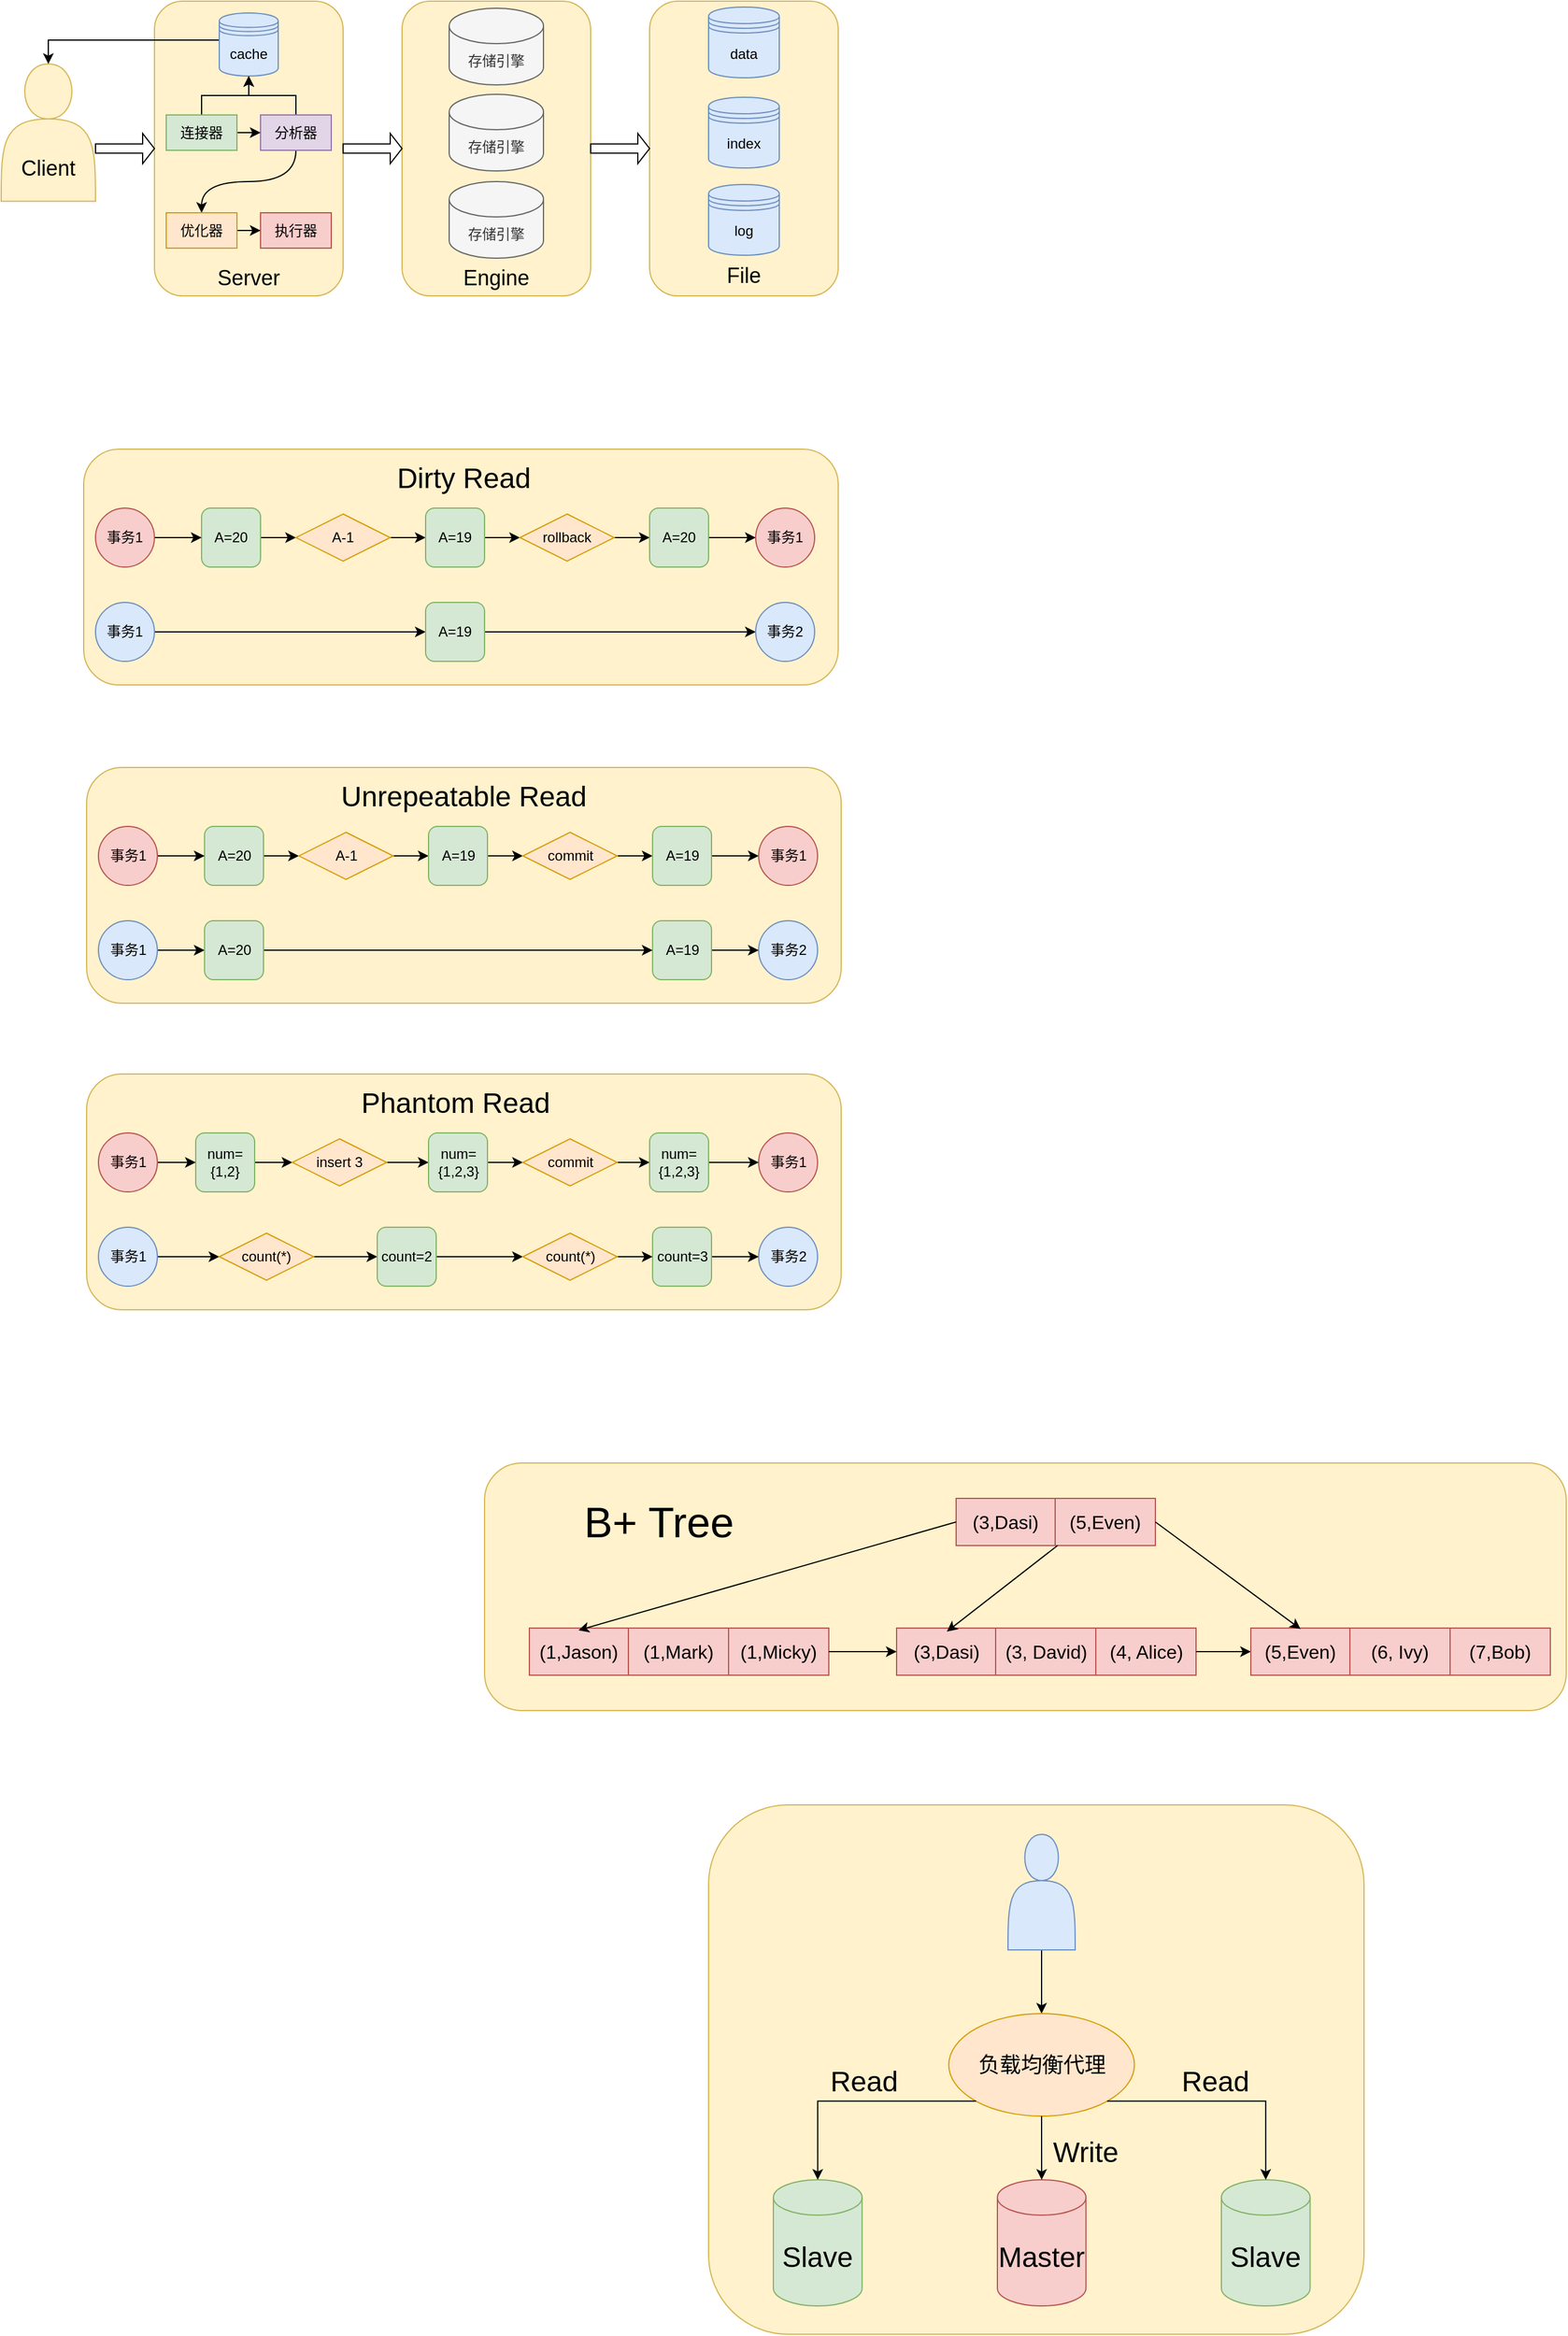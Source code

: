 <mxfile version="28.1.2">
  <diagram name="第 1 页" id="CLoskNNBtoroNcG-yTlC">
    <mxGraphModel dx="1284" dy="1098" grid="0" gridSize="10" guides="1" tooltips="1" connect="1" arrows="1" fold="1" page="1" pageScale="1" pageWidth="4000" pageHeight="5000" background="none" math="0" shadow="0">
      <root>
        <mxCell id="0" />
        <mxCell id="1" parent="0" />
        <mxCell id="Iygiho4SqeM-Lswng-sU-260" value="" style="rounded=1;whiteSpace=wrap;html=1;fillColor=#fff2cc;strokeColor=#d6b656;" vertex="1" parent="1">
          <mxGeometry x="630" y="1650" width="556" height="449" as="geometry" />
        </mxCell>
        <mxCell id="Iygiho4SqeM-Lswng-sU-248" value="" style="rounded=1;whiteSpace=wrap;html=1;fillColor=#fff2cc;strokeColor=#d6b656;" vertex="1" parent="1">
          <mxGeometry x="440" y="1360" width="917.5" height="210" as="geometry" />
        </mxCell>
        <mxCell id="Iygiho4SqeM-Lswng-sU-105" value="" style="rounded=1;whiteSpace=wrap;html=1;fillColor=#fff2cc;strokeColor=#d6b656;" vertex="1" parent="1">
          <mxGeometry x="100" y="500" width="640" height="200" as="geometry" />
        </mxCell>
        <mxCell id="Iygiho4SqeM-Lswng-sU-34" value="" style="rounded=1;whiteSpace=wrap;html=1;fillColor=#fff2cc;strokeColor=#d6b656;" vertex="1" parent="1">
          <mxGeometry x="370" y="120" width="160" height="250" as="geometry" />
        </mxCell>
        <mxCell id="Iygiho4SqeM-Lswng-sU-1" value="" style="rounded=1;whiteSpace=wrap;html=1;fillColor=#fff2cc;strokeColor=#d6b656;" vertex="1" parent="1">
          <mxGeometry x="160" y="120" width="160" height="250" as="geometry" />
        </mxCell>
        <mxCell id="Iygiho4SqeM-Lswng-sU-3" value="" style="shape=actor;whiteSpace=wrap;html=1;fillColor=#fff2cc;strokeColor=#d6b656;" vertex="1" parent="1">
          <mxGeometry x="30" y="173.25" width="80" height="116.5" as="geometry" />
        </mxCell>
        <mxCell id="Iygiho4SqeM-Lswng-sU-68" style="edgeStyle=orthogonalEdgeStyle;rounded=0;orthogonalLoop=1;jettySize=auto;html=1;exitX=0;exitY=0.5;exitDx=0;exitDy=0;entryX=0.5;entryY=0;entryDx=0;entryDy=0;" edge="1" parent="1" source="Iygiho4SqeM-Lswng-sU-6" target="Iygiho4SqeM-Lswng-sU-3">
          <mxGeometry relative="1" as="geometry">
            <Array as="points">
              <mxPoint x="215" y="153" />
              <mxPoint x="70" y="153" />
            </Array>
          </mxGeometry>
        </mxCell>
        <mxCell id="Iygiho4SqeM-Lswng-sU-6" value="cache" style="shape=datastore;whiteSpace=wrap;html=1;fillColor=#dae8fc;strokeColor=#6c8ebf;" vertex="1" parent="1">
          <mxGeometry x="215" y="130" width="50" height="53.5" as="geometry" />
        </mxCell>
        <mxCell id="Iygiho4SqeM-Lswng-sU-62" style="edgeStyle=orthogonalEdgeStyle;rounded=0;orthogonalLoop=1;jettySize=auto;html=1;exitX=0.5;exitY=1;exitDx=0;exitDy=0;entryX=0.5;entryY=0;entryDx=0;entryDy=0;curved=1;" edge="1" parent="1" source="Iygiho4SqeM-Lswng-sU-8" target="Iygiho4SqeM-Lswng-sU-11">
          <mxGeometry relative="1" as="geometry" />
        </mxCell>
        <mxCell id="Iygiho4SqeM-Lswng-sU-65" style="edgeStyle=orthogonalEdgeStyle;rounded=0;orthogonalLoop=1;jettySize=auto;html=1;exitX=0.5;exitY=0;exitDx=0;exitDy=0;entryX=0.5;entryY=1;entryDx=0;entryDy=0;" edge="1" parent="1" source="Iygiho4SqeM-Lswng-sU-8" target="Iygiho4SqeM-Lswng-sU-6">
          <mxGeometry relative="1" as="geometry">
            <Array as="points">
              <mxPoint x="280" y="200" />
              <mxPoint x="240" y="200" />
            </Array>
          </mxGeometry>
        </mxCell>
        <mxCell id="Iygiho4SqeM-Lswng-sU-8" value="分析器" style="rounded=0;whiteSpace=wrap;html=1;fillColor=#e1d5e7;strokeColor=#9673a6;" vertex="1" parent="1">
          <mxGeometry x="250" y="216.5" width="60" height="30" as="geometry" />
        </mxCell>
        <mxCell id="Iygiho4SqeM-Lswng-sU-63" style="edgeStyle=orthogonalEdgeStyle;rounded=0;orthogonalLoop=1;jettySize=auto;html=1;exitX=1;exitY=0.5;exitDx=0;exitDy=0;entryX=0;entryY=0.5;entryDx=0;entryDy=0;" edge="1" parent="1" source="Iygiho4SqeM-Lswng-sU-9" target="Iygiho4SqeM-Lswng-sU-8">
          <mxGeometry relative="1" as="geometry" />
        </mxCell>
        <mxCell id="Iygiho4SqeM-Lswng-sU-64" style="edgeStyle=orthogonalEdgeStyle;rounded=0;orthogonalLoop=1;jettySize=auto;html=1;exitX=0.5;exitY=0;exitDx=0;exitDy=0;entryX=0.5;entryY=1;entryDx=0;entryDy=0;" edge="1" parent="1" source="Iygiho4SqeM-Lswng-sU-9" target="Iygiho4SqeM-Lswng-sU-6">
          <mxGeometry relative="1" as="geometry">
            <Array as="points">
              <mxPoint x="200" y="200" />
              <mxPoint x="240" y="200" />
            </Array>
          </mxGeometry>
        </mxCell>
        <mxCell id="Iygiho4SqeM-Lswng-sU-9" value="连接器" style="rounded=0;whiteSpace=wrap;html=1;fillColor=#d5e8d4;strokeColor=#82b366;" vertex="1" parent="1">
          <mxGeometry x="170" y="216.5" width="60" height="30" as="geometry" />
        </mxCell>
        <mxCell id="Iygiho4SqeM-Lswng-sU-14" value="" style="edgeStyle=orthogonalEdgeStyle;rounded=0;orthogonalLoop=1;jettySize=auto;html=1;" edge="1" parent="1" source="Iygiho4SqeM-Lswng-sU-11" target="Iygiho4SqeM-Lswng-sU-12">
          <mxGeometry relative="1" as="geometry" />
        </mxCell>
        <mxCell id="Iygiho4SqeM-Lswng-sU-11" value="优化器" style="rounded=0;whiteSpace=wrap;html=1;fillColor=#ffe6cc;strokeColor=#d79b00;" vertex="1" parent="1">
          <mxGeometry x="170" y="299.5" width="60" height="30" as="geometry" />
        </mxCell>
        <mxCell id="Iygiho4SqeM-Lswng-sU-12" value="执行器" style="rounded=0;whiteSpace=wrap;html=1;fillColor=#f8cecc;strokeColor=#b85450;" vertex="1" parent="1">
          <mxGeometry x="250" y="299.5" width="60" height="30" as="geometry" />
        </mxCell>
        <mxCell id="Iygiho4SqeM-Lswng-sU-26" value="存储引擎" style="shape=cylinder3;whiteSpace=wrap;html=1;boundedLbl=1;backgroundOutline=1;size=15;fillColor=#f5f5f5;strokeColor=#666666;fontColor=#333333;" vertex="1" parent="1">
          <mxGeometry x="410" y="126" width="80" height="65" as="geometry" />
        </mxCell>
        <mxCell id="Iygiho4SqeM-Lswng-sU-32" value="存储引擎" style="shape=cylinder3;whiteSpace=wrap;html=1;boundedLbl=1;backgroundOutline=1;size=15;fillColor=#f5f5f5;strokeColor=#666666;fontColor=#333333;" vertex="1" parent="1">
          <mxGeometry x="410" y="199" width="80" height="65" as="geometry" />
        </mxCell>
        <mxCell id="Iygiho4SqeM-Lswng-sU-33" value="存储引擎" style="shape=cylinder3;whiteSpace=wrap;html=1;boundedLbl=1;backgroundOutline=1;size=15;fillColor=#f5f5f5;strokeColor=#666666;fontColor=#333333;" vertex="1" parent="1">
          <mxGeometry x="410" y="273" width="80" height="65" as="geometry" />
        </mxCell>
        <mxCell id="Iygiho4SqeM-Lswng-sU-38" value="&lt;span style=&quot;font-size: 18px;&quot;&gt;Engine&lt;/span&gt;" style="text;html=1;align=center;verticalAlign=middle;whiteSpace=wrap;rounded=0;" vertex="1" parent="1">
          <mxGeometry x="420" y="340" width="60" height="30" as="geometry" />
        </mxCell>
        <mxCell id="Iygiho4SqeM-Lswng-sU-42" value="&lt;span style=&quot;font-size: 18px;&quot;&gt;Server&lt;/span&gt;" style="text;html=1;align=center;verticalAlign=middle;whiteSpace=wrap;rounded=0;" vertex="1" parent="1">
          <mxGeometry x="210" y="340" width="60" height="30" as="geometry" />
        </mxCell>
        <mxCell id="Iygiho4SqeM-Lswng-sU-48" value="" style="rounded=1;whiteSpace=wrap;html=1;fillColor=#fff2cc;strokeColor=#d6b656;" vertex="1" parent="1">
          <mxGeometry x="580" y="120" width="160" height="250" as="geometry" />
        </mxCell>
        <mxCell id="Iygiho4SqeM-Lswng-sU-50" value="&lt;span style=&quot;font-size: 18px;&quot;&gt;File&lt;/span&gt;" style="text;html=1;align=center;verticalAlign=middle;whiteSpace=wrap;rounded=0;" vertex="1" parent="1">
          <mxGeometry x="630" y="338" width="60" height="30" as="geometry" />
        </mxCell>
        <mxCell id="Iygiho4SqeM-Lswng-sU-51" value="data" style="shape=datastore;whiteSpace=wrap;html=1;fillColor=#dae8fc;strokeColor=#6c8ebf;" vertex="1" parent="1">
          <mxGeometry x="630" y="125" width="60" height="60" as="geometry" />
        </mxCell>
        <mxCell id="Iygiho4SqeM-Lswng-sU-52" value="index" style="shape=datastore;whiteSpace=wrap;html=1;fillColor=#dae8fc;strokeColor=#6c8ebf;" vertex="1" parent="1">
          <mxGeometry x="630" y="201.5" width="60" height="60" as="geometry" />
        </mxCell>
        <mxCell id="Iygiho4SqeM-Lswng-sU-53" value="log" style="shape=datastore;whiteSpace=wrap;html=1;fillColor=#dae8fc;strokeColor=#6c8ebf;" vertex="1" parent="1">
          <mxGeometry x="630" y="275.5" width="60" height="60" as="geometry" />
        </mxCell>
        <mxCell id="Iygiho4SqeM-Lswng-sU-59" value="" style="shape=singleArrow;whiteSpace=wrap;html=1;" vertex="1" parent="1">
          <mxGeometry x="320" y="232.25" width="50" height="25.5" as="geometry" />
        </mxCell>
        <mxCell id="Iygiho4SqeM-Lswng-sU-60" value="" style="shape=singleArrow;whiteSpace=wrap;html=1;" vertex="1" parent="1">
          <mxGeometry x="530" y="232.25" width="50" height="25.5" as="geometry" />
        </mxCell>
        <mxCell id="Iygiho4SqeM-Lswng-sU-61" value="" style="shape=singleArrow;whiteSpace=wrap;html=1;" vertex="1" parent="1">
          <mxGeometry x="110" y="232.25" width="50" height="25.5" as="geometry" />
        </mxCell>
        <mxCell id="Iygiho4SqeM-Lswng-sU-67" value="&lt;span style=&quot;font-size: 18px;&quot;&gt;Client&lt;/span&gt;" style="text;html=1;align=center;verticalAlign=middle;whiteSpace=wrap;rounded=0;" vertex="1" parent="1">
          <mxGeometry x="40" y="246.5" width="60" height="30" as="geometry" />
        </mxCell>
        <mxCell id="Iygiho4SqeM-Lswng-sU-96" value="" style="edgeStyle=orthogonalEdgeStyle;rounded=0;orthogonalLoop=1;jettySize=auto;html=1;" edge="1" parent="1" source="Iygiho4SqeM-Lswng-sU-78" target="Iygiho4SqeM-Lswng-sU-86">
          <mxGeometry relative="1" as="geometry" />
        </mxCell>
        <mxCell id="Iygiho4SqeM-Lswng-sU-78" value="A=20" style="rounded=1;whiteSpace=wrap;html=1;fillColor=#d5e8d4;strokeColor=#82b366;" vertex="1" parent="1">
          <mxGeometry x="200" y="550" width="50" height="50" as="geometry" />
        </mxCell>
        <mxCell id="Iygiho4SqeM-Lswng-sU-97" value="" style="edgeStyle=orthogonalEdgeStyle;rounded=0;orthogonalLoop=1;jettySize=auto;html=1;" edge="1" parent="1" source="Iygiho4SqeM-Lswng-sU-86" target="Iygiho4SqeM-Lswng-sU-87">
          <mxGeometry relative="1" as="geometry" />
        </mxCell>
        <mxCell id="Iygiho4SqeM-Lswng-sU-86" value="A-1" style="rhombus;whiteSpace=wrap;html=1;fillColor=#ffe6cc;strokeColor=#d79b00;" vertex="1" parent="1">
          <mxGeometry x="280" y="555" width="80" height="40" as="geometry" />
        </mxCell>
        <mxCell id="Iygiho4SqeM-Lswng-sU-99" value="" style="edgeStyle=orthogonalEdgeStyle;rounded=0;orthogonalLoop=1;jettySize=auto;html=1;" edge="1" parent="1" source="Iygiho4SqeM-Lswng-sU-87" target="Iygiho4SqeM-Lswng-sU-98">
          <mxGeometry relative="1" as="geometry" />
        </mxCell>
        <mxCell id="Iygiho4SqeM-Lswng-sU-87" value="A=19" style="rounded=1;whiteSpace=wrap;html=1;fillColor=#d5e8d4;strokeColor=#82b366;" vertex="1" parent="1">
          <mxGeometry x="390" y="550" width="50" height="50" as="geometry" />
        </mxCell>
        <mxCell id="Iygiho4SqeM-Lswng-sU-95" style="edgeStyle=orthogonalEdgeStyle;rounded=0;orthogonalLoop=1;jettySize=auto;html=1;exitX=1;exitY=0.5;exitDx=0;exitDy=0;entryX=0;entryY=0.5;entryDx=0;entryDy=0;" edge="1" parent="1" source="Iygiho4SqeM-Lswng-sU-94" target="Iygiho4SqeM-Lswng-sU-78">
          <mxGeometry relative="1" as="geometry" />
        </mxCell>
        <mxCell id="Iygiho4SqeM-Lswng-sU-94" value="事务1" style="ellipse;whiteSpace=wrap;html=1;aspect=fixed;fillColor=#f8cecc;strokeColor=#b85450;" vertex="1" parent="1">
          <mxGeometry x="110" y="550" width="50" height="50" as="geometry" />
        </mxCell>
        <mxCell id="Iygiho4SqeM-Lswng-sU-107" value="" style="edgeStyle=orthogonalEdgeStyle;rounded=0;orthogonalLoop=1;jettySize=auto;html=1;" edge="1" parent="1" source="Iygiho4SqeM-Lswng-sU-98" target="Iygiho4SqeM-Lswng-sU-106">
          <mxGeometry relative="1" as="geometry" />
        </mxCell>
        <mxCell id="Iygiho4SqeM-Lswng-sU-98" value="rollback" style="rhombus;whiteSpace=wrap;html=1;fillColor=#ffe6cc;strokeColor=#d79b00;" vertex="1" parent="1">
          <mxGeometry x="470" y="555" width="80" height="40" as="geometry" />
        </mxCell>
        <mxCell id="Iygiho4SqeM-Lswng-sU-104" style="edgeStyle=orthogonalEdgeStyle;rounded=0;orthogonalLoop=1;jettySize=auto;html=1;exitX=1;exitY=0.5;exitDx=0;exitDy=0;entryX=0;entryY=0.5;entryDx=0;entryDy=0;" edge="1" parent="1" source="Iygiho4SqeM-Lswng-sU-100" target="Iygiho4SqeM-Lswng-sU-101">
          <mxGeometry relative="1" as="geometry" />
        </mxCell>
        <mxCell id="Iygiho4SqeM-Lswng-sU-100" value="事务1" style="ellipse;whiteSpace=wrap;html=1;aspect=fixed;fillColor=#dae8fc;strokeColor=#6c8ebf;" vertex="1" parent="1">
          <mxGeometry x="110" y="630" width="50" height="50" as="geometry" />
        </mxCell>
        <mxCell id="Iygiho4SqeM-Lswng-sU-113" style="edgeStyle=orthogonalEdgeStyle;rounded=0;orthogonalLoop=1;jettySize=auto;html=1;exitX=1;exitY=0.5;exitDx=0;exitDy=0;entryX=0;entryY=0.5;entryDx=0;entryDy=0;" edge="1" parent="1" source="Iygiho4SqeM-Lswng-sU-101" target="Iygiho4SqeM-Lswng-sU-112">
          <mxGeometry relative="1" as="geometry" />
        </mxCell>
        <mxCell id="Iygiho4SqeM-Lswng-sU-101" value="A=19" style="rounded=1;whiteSpace=wrap;html=1;fillColor=#d5e8d4;strokeColor=#82b366;" vertex="1" parent="1">
          <mxGeometry x="390" y="630" width="50" height="50" as="geometry" />
        </mxCell>
        <mxCell id="Iygiho4SqeM-Lswng-sU-110" value="" style="edgeStyle=orthogonalEdgeStyle;rounded=0;orthogonalLoop=1;jettySize=auto;html=1;" edge="1" parent="1" source="Iygiho4SqeM-Lswng-sU-106" target="Iygiho4SqeM-Lswng-sU-109">
          <mxGeometry relative="1" as="geometry" />
        </mxCell>
        <mxCell id="Iygiho4SqeM-Lswng-sU-106" value="A=20" style="rounded=1;whiteSpace=wrap;html=1;fillColor=#d5e8d4;strokeColor=#82b366;" vertex="1" parent="1">
          <mxGeometry x="580" y="550" width="50" height="50" as="geometry" />
        </mxCell>
        <mxCell id="Iygiho4SqeM-Lswng-sU-109" value="事务1" style="ellipse;whiteSpace=wrap;html=1;aspect=fixed;fillColor=#f8cecc;strokeColor=#b85450;" vertex="1" parent="1">
          <mxGeometry x="670" y="550" width="50" height="50" as="geometry" />
        </mxCell>
        <mxCell id="Iygiho4SqeM-Lswng-sU-112" value="事务2" style="ellipse;whiteSpace=wrap;html=1;aspect=fixed;fillColor=#dae8fc;strokeColor=#6c8ebf;" vertex="1" parent="1">
          <mxGeometry x="670" y="630" width="50" height="50" as="geometry" />
        </mxCell>
        <mxCell id="Iygiho4SqeM-Lswng-sU-114" value="&lt;font style=&quot;font-size: 24px;&quot;&gt;Dirty Read&lt;/font&gt;" style="text;html=1;align=center;verticalAlign=middle;whiteSpace=wrap;rounded=0;" vertex="1" parent="1">
          <mxGeometry x="345" y="510" width="155" height="30" as="geometry" />
        </mxCell>
        <mxCell id="Iygiho4SqeM-Lswng-sU-115" value="" style="rounded=1;whiteSpace=wrap;html=1;fillColor=#fff2cc;strokeColor=#d6b656;" vertex="1" parent="1">
          <mxGeometry x="102.5" y="770" width="640" height="200" as="geometry" />
        </mxCell>
        <mxCell id="Iygiho4SqeM-Lswng-sU-116" value="" style="edgeStyle=orthogonalEdgeStyle;rounded=0;orthogonalLoop=1;jettySize=auto;html=1;" edge="1" parent="1" source="Iygiho4SqeM-Lswng-sU-117" target="Iygiho4SqeM-Lswng-sU-119">
          <mxGeometry relative="1" as="geometry" />
        </mxCell>
        <mxCell id="Iygiho4SqeM-Lswng-sU-117" value="A=20" style="rounded=1;whiteSpace=wrap;html=1;fillColor=#d5e8d4;strokeColor=#82b366;" vertex="1" parent="1">
          <mxGeometry x="202.5" y="820" width="50" height="50" as="geometry" />
        </mxCell>
        <mxCell id="Iygiho4SqeM-Lswng-sU-118" value="" style="edgeStyle=orthogonalEdgeStyle;rounded=0;orthogonalLoop=1;jettySize=auto;html=1;" edge="1" parent="1" source="Iygiho4SqeM-Lswng-sU-119" target="Iygiho4SqeM-Lswng-sU-121">
          <mxGeometry relative="1" as="geometry" />
        </mxCell>
        <mxCell id="Iygiho4SqeM-Lswng-sU-119" value="A-1" style="rhombus;whiteSpace=wrap;html=1;fillColor=#ffe6cc;strokeColor=#d79b00;" vertex="1" parent="1">
          <mxGeometry x="282.5" y="825" width="80" height="40" as="geometry" />
        </mxCell>
        <mxCell id="Iygiho4SqeM-Lswng-sU-120" value="" style="edgeStyle=orthogonalEdgeStyle;rounded=0;orthogonalLoop=1;jettySize=auto;html=1;" edge="1" parent="1" source="Iygiho4SqeM-Lswng-sU-121" target="Iygiho4SqeM-Lswng-sU-125">
          <mxGeometry relative="1" as="geometry" />
        </mxCell>
        <mxCell id="Iygiho4SqeM-Lswng-sU-121" value="A=19" style="rounded=1;whiteSpace=wrap;html=1;fillColor=#d5e8d4;strokeColor=#82b366;" vertex="1" parent="1">
          <mxGeometry x="392.5" y="820" width="50" height="50" as="geometry" />
        </mxCell>
        <mxCell id="Iygiho4SqeM-Lswng-sU-122" style="edgeStyle=orthogonalEdgeStyle;rounded=0;orthogonalLoop=1;jettySize=auto;html=1;exitX=1;exitY=0.5;exitDx=0;exitDy=0;entryX=0;entryY=0.5;entryDx=0;entryDy=0;" edge="1" parent="1" source="Iygiho4SqeM-Lswng-sU-123" target="Iygiho4SqeM-Lswng-sU-117">
          <mxGeometry relative="1" as="geometry" />
        </mxCell>
        <mxCell id="Iygiho4SqeM-Lswng-sU-123" value="事务1" style="ellipse;whiteSpace=wrap;html=1;aspect=fixed;fillColor=#f8cecc;strokeColor=#b85450;" vertex="1" parent="1">
          <mxGeometry x="112.5" y="820" width="50" height="50" as="geometry" />
        </mxCell>
        <mxCell id="Iygiho4SqeM-Lswng-sU-124" value="" style="edgeStyle=orthogonalEdgeStyle;rounded=0;orthogonalLoop=1;jettySize=auto;html=1;" edge="1" parent="1" source="Iygiho4SqeM-Lswng-sU-125" target="Iygiho4SqeM-Lswng-sU-131">
          <mxGeometry relative="1" as="geometry" />
        </mxCell>
        <mxCell id="Iygiho4SqeM-Lswng-sU-125" value="commit" style="rhombus;whiteSpace=wrap;html=1;fillColor=#ffe6cc;strokeColor=#d79b00;" vertex="1" parent="1">
          <mxGeometry x="472.5" y="825" width="80" height="40" as="geometry" />
        </mxCell>
        <mxCell id="Iygiho4SqeM-Lswng-sU-175" value="" style="edgeStyle=orthogonalEdgeStyle;rounded=0;orthogonalLoop=1;jettySize=auto;html=1;" edge="1" parent="1" source="Iygiho4SqeM-Lswng-sU-127" target="Iygiho4SqeM-Lswng-sU-174">
          <mxGeometry relative="1" as="geometry" />
        </mxCell>
        <mxCell id="Iygiho4SqeM-Lswng-sU-127" value="事务1" style="ellipse;whiteSpace=wrap;html=1;aspect=fixed;fillColor=#dae8fc;strokeColor=#6c8ebf;" vertex="1" parent="1">
          <mxGeometry x="112.5" y="900" width="50" height="50" as="geometry" />
        </mxCell>
        <mxCell id="Iygiho4SqeM-Lswng-sU-130" value="" style="edgeStyle=orthogonalEdgeStyle;rounded=0;orthogonalLoop=1;jettySize=auto;html=1;" edge="1" parent="1" source="Iygiho4SqeM-Lswng-sU-131" target="Iygiho4SqeM-Lswng-sU-132">
          <mxGeometry relative="1" as="geometry" />
        </mxCell>
        <mxCell id="Iygiho4SqeM-Lswng-sU-131" value="A=19" style="rounded=1;whiteSpace=wrap;html=1;fillColor=#d5e8d4;strokeColor=#82b366;" vertex="1" parent="1">
          <mxGeometry x="582.5" y="820" width="50" height="50" as="geometry" />
        </mxCell>
        <mxCell id="Iygiho4SqeM-Lswng-sU-132" value="事务1" style="ellipse;whiteSpace=wrap;html=1;aspect=fixed;fillColor=#f8cecc;strokeColor=#b85450;" vertex="1" parent="1">
          <mxGeometry x="672.5" y="820" width="50" height="50" as="geometry" />
        </mxCell>
        <mxCell id="Iygiho4SqeM-Lswng-sU-133" value="事务2" style="ellipse;whiteSpace=wrap;html=1;aspect=fixed;fillColor=#dae8fc;strokeColor=#6c8ebf;" vertex="1" parent="1">
          <mxGeometry x="672.5" y="900" width="50" height="50" as="geometry" />
        </mxCell>
        <mxCell id="Iygiho4SqeM-Lswng-sU-134" value="&lt;font style=&quot;font-size: 24px;&quot;&gt;Unrepeatable Read&lt;/font&gt;" style="text;html=1;align=center;verticalAlign=middle;whiteSpace=wrap;rounded=0;" vertex="1" parent="1">
          <mxGeometry x="311.25" y="780" width="222.5" height="30" as="geometry" />
        </mxCell>
        <mxCell id="Iygiho4SqeM-Lswng-sU-137" value="" style="edgeStyle=orthogonalEdgeStyle;rounded=0;orthogonalLoop=1;jettySize=auto;html=1;" edge="1" parent="1" source="Iygiho4SqeM-Lswng-sU-135" target="Iygiho4SqeM-Lswng-sU-133">
          <mxGeometry relative="1" as="geometry" />
        </mxCell>
        <mxCell id="Iygiho4SqeM-Lswng-sU-135" value="A=19" style="rounded=1;whiteSpace=wrap;html=1;fillColor=#d5e8d4;strokeColor=#82b366;" vertex="1" parent="1">
          <mxGeometry x="582.5" y="900" width="50" height="50" as="geometry" />
        </mxCell>
        <mxCell id="Iygiho4SqeM-Lswng-sU-139" value="" style="rounded=1;whiteSpace=wrap;html=1;fillColor=#fff2cc;strokeColor=#d6b656;" vertex="1" parent="1">
          <mxGeometry x="102.5" y="1030" width="640" height="200" as="geometry" />
        </mxCell>
        <mxCell id="Iygiho4SqeM-Lswng-sU-140" value="" style="edgeStyle=orthogonalEdgeStyle;rounded=0;orthogonalLoop=1;jettySize=auto;html=1;" edge="1" parent="1" source="Iygiho4SqeM-Lswng-sU-141" target="Iygiho4SqeM-Lswng-sU-143">
          <mxGeometry relative="1" as="geometry" />
        </mxCell>
        <mxCell id="Iygiho4SqeM-Lswng-sU-141" value="num={1,2}" style="rounded=1;whiteSpace=wrap;html=1;fillColor=#d5e8d4;strokeColor=#82b366;" vertex="1" parent="1">
          <mxGeometry x="195" y="1080" width="50" height="50" as="geometry" />
        </mxCell>
        <mxCell id="Iygiho4SqeM-Lswng-sU-183" style="edgeStyle=orthogonalEdgeStyle;rounded=0;orthogonalLoop=1;jettySize=auto;html=1;exitX=1;exitY=0.5;exitDx=0;exitDy=0;entryX=0;entryY=0.5;entryDx=0;entryDy=0;" edge="1" parent="1" source="Iygiho4SqeM-Lswng-sU-143" target="Iygiho4SqeM-Lswng-sU-145">
          <mxGeometry relative="1" as="geometry" />
        </mxCell>
        <mxCell id="Iygiho4SqeM-Lswng-sU-143" value="insert 3" style="rhombus;whiteSpace=wrap;html=1;fillColor=#ffe6cc;strokeColor=#d79b00;" vertex="1" parent="1">
          <mxGeometry x="277" y="1085" width="80" height="40" as="geometry" />
        </mxCell>
        <mxCell id="Iygiho4SqeM-Lswng-sU-185" style="edgeStyle=orthogonalEdgeStyle;rounded=0;orthogonalLoop=1;jettySize=auto;html=1;exitX=1;exitY=0.5;exitDx=0;exitDy=0;entryX=0;entryY=0.5;entryDx=0;entryDy=0;" edge="1" parent="1" source="Iygiho4SqeM-Lswng-sU-145" target="Iygiho4SqeM-Lswng-sU-178">
          <mxGeometry relative="1" as="geometry" />
        </mxCell>
        <mxCell id="Iygiho4SqeM-Lswng-sU-145" value="num={1,2,3}" style="rounded=1;whiteSpace=wrap;html=1;fillColor=#d5e8d4;strokeColor=#82b366;" vertex="1" parent="1">
          <mxGeometry x="392.5" y="1080" width="50" height="50" as="geometry" />
        </mxCell>
        <mxCell id="Iygiho4SqeM-Lswng-sU-146" style="edgeStyle=orthogonalEdgeStyle;rounded=0;orthogonalLoop=1;jettySize=auto;html=1;exitX=1;exitY=0.5;exitDx=0;exitDy=0;entryX=0;entryY=0.5;entryDx=0;entryDy=0;" edge="1" parent="1" source="Iygiho4SqeM-Lswng-sU-147" target="Iygiho4SqeM-Lswng-sU-141">
          <mxGeometry relative="1" as="geometry" />
        </mxCell>
        <mxCell id="Iygiho4SqeM-Lswng-sU-147" value="事务1" style="ellipse;whiteSpace=wrap;html=1;aspect=fixed;fillColor=#f8cecc;strokeColor=#b85450;" vertex="1" parent="1">
          <mxGeometry x="112.5" y="1080" width="50" height="50" as="geometry" />
        </mxCell>
        <mxCell id="Iygiho4SqeM-Lswng-sU-164" value="" style="edgeStyle=orthogonalEdgeStyle;rounded=0;orthogonalLoop=1;jettySize=auto;html=1;" edge="1" parent="1" source="Iygiho4SqeM-Lswng-sU-151" target="Iygiho4SqeM-Lswng-sU-163">
          <mxGeometry relative="1" as="geometry" />
        </mxCell>
        <mxCell id="Iygiho4SqeM-Lswng-sU-151" value="事务1" style="ellipse;whiteSpace=wrap;html=1;aspect=fixed;fillColor=#dae8fc;strokeColor=#6c8ebf;" vertex="1" parent="1">
          <mxGeometry x="112.5" y="1160" width="50" height="50" as="geometry" />
        </mxCell>
        <mxCell id="Iygiho4SqeM-Lswng-sU-156" value="事务1" style="ellipse;whiteSpace=wrap;html=1;aspect=fixed;fillColor=#f8cecc;strokeColor=#b85450;" vertex="1" parent="1">
          <mxGeometry x="672.5" y="1080" width="50" height="50" as="geometry" />
        </mxCell>
        <mxCell id="Iygiho4SqeM-Lswng-sU-157" value="事务2" style="ellipse;whiteSpace=wrap;html=1;aspect=fixed;fillColor=#dae8fc;strokeColor=#6c8ebf;" vertex="1" parent="1">
          <mxGeometry x="672.5" y="1160" width="50" height="50" as="geometry" />
        </mxCell>
        <mxCell id="Iygiho4SqeM-Lswng-sU-158" value="&lt;font style=&quot;font-size: 24px;&quot;&gt;Phantom Read&lt;/font&gt;" style="text;html=1;align=center;verticalAlign=middle;whiteSpace=wrap;rounded=0;" vertex="1" parent="1">
          <mxGeometry x="303.75" y="1040" width="222.5" height="30" as="geometry" />
        </mxCell>
        <mxCell id="Iygiho4SqeM-Lswng-sU-159" value="" style="edgeStyle=orthogonalEdgeStyle;rounded=0;orthogonalLoop=1;jettySize=auto;html=1;" edge="1" parent="1" source="Iygiho4SqeM-Lswng-sU-160" target="Iygiho4SqeM-Lswng-sU-157">
          <mxGeometry relative="1" as="geometry" />
        </mxCell>
        <mxCell id="Iygiho4SqeM-Lswng-sU-160" value="count=3" style="rounded=1;whiteSpace=wrap;html=1;fillColor=#d5e8d4;strokeColor=#82b366;" vertex="1" parent="1">
          <mxGeometry x="582.5" y="1160" width="50" height="50" as="geometry" />
        </mxCell>
        <mxCell id="Iygiho4SqeM-Lswng-sU-169" value="" style="edgeStyle=orthogonalEdgeStyle;rounded=0;orthogonalLoop=1;jettySize=auto;html=1;" edge="1" parent="1" source="Iygiho4SqeM-Lswng-sU-163" target="Iygiho4SqeM-Lswng-sU-168">
          <mxGeometry relative="1" as="geometry" />
        </mxCell>
        <mxCell id="Iygiho4SqeM-Lswng-sU-163" value="count(*)" style="rhombus;whiteSpace=wrap;html=1;fillColor=#ffe6cc;strokeColor=#d79b00;" vertex="1" parent="1">
          <mxGeometry x="215" y="1165" width="80" height="40" as="geometry" />
        </mxCell>
        <mxCell id="Iygiho4SqeM-Lswng-sU-171" value="" style="edgeStyle=orthogonalEdgeStyle;rounded=0;orthogonalLoop=1;jettySize=auto;html=1;" edge="1" parent="1" source="Iygiho4SqeM-Lswng-sU-168" target="Iygiho4SqeM-Lswng-sU-170">
          <mxGeometry relative="1" as="geometry" />
        </mxCell>
        <mxCell id="Iygiho4SqeM-Lswng-sU-168" value="count=2" style="rounded=1;whiteSpace=wrap;html=1;fillColor=#d5e8d4;strokeColor=#82b366;" vertex="1" parent="1">
          <mxGeometry x="349" y="1160" width="50" height="50" as="geometry" />
        </mxCell>
        <mxCell id="Iygiho4SqeM-Lswng-sU-173" value="" style="edgeStyle=orthogonalEdgeStyle;rounded=0;orthogonalLoop=1;jettySize=auto;html=1;" edge="1" parent="1" source="Iygiho4SqeM-Lswng-sU-170" target="Iygiho4SqeM-Lswng-sU-160">
          <mxGeometry relative="1" as="geometry" />
        </mxCell>
        <mxCell id="Iygiho4SqeM-Lswng-sU-170" value="count(*)" style="rhombus;whiteSpace=wrap;html=1;fillColor=#ffe6cc;strokeColor=#d79b00;" vertex="1" parent="1">
          <mxGeometry x="472.5" y="1165" width="80" height="40" as="geometry" />
        </mxCell>
        <mxCell id="Iygiho4SqeM-Lswng-sU-177" style="edgeStyle=orthogonalEdgeStyle;rounded=0;orthogonalLoop=1;jettySize=auto;html=1;exitX=1;exitY=0.5;exitDx=0;exitDy=0;entryX=0;entryY=0.5;entryDx=0;entryDy=0;" edge="1" parent="1" source="Iygiho4SqeM-Lswng-sU-174" target="Iygiho4SqeM-Lswng-sU-135">
          <mxGeometry relative="1" as="geometry" />
        </mxCell>
        <mxCell id="Iygiho4SqeM-Lswng-sU-174" value="A=20" style="rounded=1;whiteSpace=wrap;html=1;fillColor=#d5e8d4;strokeColor=#82b366;" vertex="1" parent="1">
          <mxGeometry x="202.5" y="900" width="50" height="50" as="geometry" />
        </mxCell>
        <mxCell id="Iygiho4SqeM-Lswng-sU-188" value="" style="edgeStyle=orthogonalEdgeStyle;rounded=0;orthogonalLoop=1;jettySize=auto;html=1;" edge="1" parent="1" source="Iygiho4SqeM-Lswng-sU-178" target="Iygiho4SqeM-Lswng-sU-186">
          <mxGeometry relative="1" as="geometry" />
        </mxCell>
        <mxCell id="Iygiho4SqeM-Lswng-sU-178" value="commit" style="rhombus;whiteSpace=wrap;html=1;fillColor=#ffe6cc;strokeColor=#d79b00;" vertex="1" parent="1">
          <mxGeometry x="472.5" y="1085" width="80" height="40" as="geometry" />
        </mxCell>
        <mxCell id="Iygiho4SqeM-Lswng-sU-189" value="" style="edgeStyle=orthogonalEdgeStyle;rounded=0;orthogonalLoop=1;jettySize=auto;html=1;" edge="1" parent="1" source="Iygiho4SqeM-Lswng-sU-186" target="Iygiho4SqeM-Lswng-sU-156">
          <mxGeometry relative="1" as="geometry" />
        </mxCell>
        <mxCell id="Iygiho4SqeM-Lswng-sU-186" value="num={1,2,3}" style="rounded=1;whiteSpace=wrap;html=1;fillColor=#d5e8d4;strokeColor=#82b366;" vertex="1" parent="1">
          <mxGeometry x="580" y="1080" width="50" height="50" as="geometry" />
        </mxCell>
        <mxCell id="Iygiho4SqeM-Lswng-sU-193" value="" style="shape=table;startSize=0;container=1;collapsible=0;childLayout=tableLayout;fontSize=16;fillColor=#f8cecc;strokeColor=#b85450;" vertex="1" parent="1">
          <mxGeometry x="840" y="1390" width="169" height="40" as="geometry" />
        </mxCell>
        <mxCell id="Iygiho4SqeM-Lswng-sU-198" value="" style="shape=tableRow;horizontal=0;startSize=0;swimlaneHead=0;swimlaneBody=0;strokeColor=inherit;top=0;left=0;bottom=0;right=0;collapsible=0;dropTarget=0;fillColor=none;points=[[0,0.5],[1,0.5]];portConstraint=eastwest;fontSize=16;" vertex="1" parent="Iygiho4SqeM-Lswng-sU-193">
          <mxGeometry width="169" height="40" as="geometry" />
        </mxCell>
        <mxCell id="Iygiho4SqeM-Lswng-sU-199" value="(3,Dasi)" style="shape=partialRectangle;html=1;whiteSpace=wrap;connectable=0;strokeColor=inherit;overflow=hidden;fillColor=none;top=0;left=0;bottom=0;right=0;pointerEvents=1;fontSize=16;" vertex="1" parent="Iygiho4SqeM-Lswng-sU-198">
          <mxGeometry width="84" height="40" as="geometry">
            <mxRectangle width="84" height="40" as="alternateBounds" />
          </mxGeometry>
        </mxCell>
        <mxCell id="Iygiho4SqeM-Lswng-sU-200" value="(5,Even)" style="shape=partialRectangle;html=1;whiteSpace=wrap;connectable=0;strokeColor=inherit;overflow=hidden;fillColor=none;top=0;left=0;bottom=0;right=0;pointerEvents=1;fontSize=16;" vertex="1" parent="Iygiho4SqeM-Lswng-sU-198">
          <mxGeometry x="84" width="85" height="40" as="geometry">
            <mxRectangle width="85" height="40" as="alternateBounds" />
          </mxGeometry>
        </mxCell>
        <mxCell id="Iygiho4SqeM-Lswng-sU-208" value="" style="shape=table;startSize=0;container=1;collapsible=0;childLayout=tableLayout;fontSize=16;fillColor=#f8cecc;strokeColor=#b85450;" vertex="1" parent="1">
          <mxGeometry x="478" y="1500" width="254" height="40" as="geometry" />
        </mxCell>
        <mxCell id="Iygiho4SqeM-Lswng-sU-209" value="" style="shape=tableRow;horizontal=0;startSize=0;swimlaneHead=0;swimlaneBody=0;strokeColor=inherit;top=0;left=0;bottom=0;right=0;collapsible=0;dropTarget=0;fillColor=none;points=[[0,0.5],[1,0.5]];portConstraint=eastwest;fontSize=16;" vertex="1" parent="Iygiho4SqeM-Lswng-sU-208">
          <mxGeometry width="254" height="40" as="geometry" />
        </mxCell>
        <mxCell id="Iygiho4SqeM-Lswng-sU-236" value="(1,Jason)" style="shape=partialRectangle;html=1;whiteSpace=wrap;connectable=0;strokeColor=inherit;overflow=hidden;fillColor=none;top=0;left=0;bottom=0;right=0;pointerEvents=1;fontSize=16;" vertex="1" parent="Iygiho4SqeM-Lswng-sU-209">
          <mxGeometry width="84" height="40" as="geometry">
            <mxRectangle width="84" height="40" as="alternateBounds" />
          </mxGeometry>
        </mxCell>
        <mxCell id="Iygiho4SqeM-Lswng-sU-211" value="(1,Mark)" style="shape=partialRectangle;html=1;whiteSpace=wrap;connectable=0;strokeColor=inherit;overflow=hidden;fillColor=none;top=0;left=0;bottom=0;right=0;pointerEvents=1;fontSize=16;" vertex="1" parent="Iygiho4SqeM-Lswng-sU-209">
          <mxGeometry x="84" width="85" height="40" as="geometry">
            <mxRectangle width="85" height="40" as="alternateBounds" />
          </mxGeometry>
        </mxCell>
        <mxCell id="Iygiho4SqeM-Lswng-sU-213" value="(1,Micky)" style="shape=partialRectangle;html=1;whiteSpace=wrap;connectable=0;strokeColor=inherit;overflow=hidden;fillColor=none;top=0;left=0;bottom=0;right=0;pointerEvents=1;fontSize=16;" vertex="1" parent="Iygiho4SqeM-Lswng-sU-209">
          <mxGeometry x="169" width="85" height="40" as="geometry">
            <mxRectangle width="85" height="40" as="alternateBounds" />
          </mxGeometry>
        </mxCell>
        <mxCell id="Iygiho4SqeM-Lswng-sU-215" value="" style="shape=table;startSize=0;container=1;collapsible=0;childLayout=tableLayout;fontSize=16;fillColor=#f8cecc;strokeColor=#b85450;" vertex="1" parent="1">
          <mxGeometry x="789.5" y="1500" width="254" height="40" as="geometry" />
        </mxCell>
        <mxCell id="Iygiho4SqeM-Lswng-sU-216" value="" style="shape=tableRow;horizontal=0;startSize=0;swimlaneHead=0;swimlaneBody=0;strokeColor=inherit;top=0;left=0;bottom=0;right=0;collapsible=0;dropTarget=0;fillColor=none;points=[[0,0.5],[1,0.5]];portConstraint=eastwest;fontSize=16;" vertex="1" parent="Iygiho4SqeM-Lswng-sU-215">
          <mxGeometry width="254" height="40" as="geometry" />
        </mxCell>
        <mxCell id="Iygiho4SqeM-Lswng-sU-217" value="(3,Dasi)" style="shape=partialRectangle;html=1;whiteSpace=wrap;connectable=0;strokeColor=inherit;overflow=hidden;fillColor=none;top=0;left=0;bottom=0;right=0;pointerEvents=1;fontSize=16;" vertex="1" parent="Iygiho4SqeM-Lswng-sU-216">
          <mxGeometry width="84" height="40" as="geometry">
            <mxRectangle width="84" height="40" as="alternateBounds" />
          </mxGeometry>
        </mxCell>
        <mxCell id="Iygiho4SqeM-Lswng-sU-218" value="(3, David)" style="shape=partialRectangle;html=1;whiteSpace=wrap;connectable=0;strokeColor=inherit;overflow=hidden;fillColor=none;top=0;left=0;bottom=0;right=0;pointerEvents=1;fontSize=16;" vertex="1" parent="Iygiho4SqeM-Lswng-sU-216">
          <mxGeometry x="84" width="85" height="40" as="geometry">
            <mxRectangle width="85" height="40" as="alternateBounds" />
          </mxGeometry>
        </mxCell>
        <mxCell id="Iygiho4SqeM-Lswng-sU-220" value="(4, Alice)" style="shape=partialRectangle;html=1;whiteSpace=wrap;connectable=0;strokeColor=inherit;overflow=hidden;fillColor=none;top=0;left=0;bottom=0;right=0;pointerEvents=1;fontSize=16;" vertex="1" parent="Iygiho4SqeM-Lswng-sU-216">
          <mxGeometry x="169" width="85" height="40" as="geometry">
            <mxRectangle width="85" height="40" as="alternateBounds" />
          </mxGeometry>
        </mxCell>
        <mxCell id="Iygiho4SqeM-Lswng-sU-224" style="edgeStyle=orthogonalEdgeStyle;rounded=0;orthogonalLoop=1;jettySize=auto;html=1;exitX=1;exitY=0.5;exitDx=0;exitDy=0;entryX=0;entryY=0.5;entryDx=0;entryDy=0;" edge="1" parent="1" source="Iygiho4SqeM-Lswng-sU-209" target="Iygiho4SqeM-Lswng-sU-216">
          <mxGeometry relative="1" as="geometry" />
        </mxCell>
        <mxCell id="Iygiho4SqeM-Lswng-sU-235" style="edgeStyle=orthogonalEdgeStyle;rounded=0;orthogonalLoop=1;jettySize=auto;html=1;exitX=1;exitY=0.5;exitDx=0;exitDy=0;entryX=0;entryY=0.5;entryDx=0;entryDy=0;" edge="1" parent="1" source="Iygiho4SqeM-Lswng-sU-216">
          <mxGeometry relative="1" as="geometry">
            <mxPoint x="1090" y="1520" as="targetPoint" />
          </mxGeometry>
        </mxCell>
        <mxCell id="Iygiho4SqeM-Lswng-sU-238" value="" style="shape=table;startSize=0;container=1;collapsible=0;childLayout=tableLayout;fontSize=16;fillColor=#f8cecc;strokeColor=#b85450;" vertex="1" parent="1">
          <mxGeometry x="1090" y="1500" width="254" height="40" as="geometry" />
        </mxCell>
        <mxCell id="Iygiho4SqeM-Lswng-sU-239" value="" style="shape=tableRow;horizontal=0;startSize=0;swimlaneHead=0;swimlaneBody=0;strokeColor=inherit;top=0;left=0;bottom=0;right=0;collapsible=0;dropTarget=0;fillColor=none;points=[[0,0.5],[1,0.5]];portConstraint=eastwest;fontSize=16;" vertex="1" parent="Iygiho4SqeM-Lswng-sU-238">
          <mxGeometry width="254" height="40" as="geometry" />
        </mxCell>
        <mxCell id="Iygiho4SqeM-Lswng-sU-240" value="(5,Even)" style="shape=partialRectangle;html=1;whiteSpace=wrap;connectable=0;strokeColor=inherit;overflow=hidden;fillColor=none;top=0;left=0;bottom=0;right=0;pointerEvents=1;fontSize=16;" vertex="1" parent="Iygiho4SqeM-Lswng-sU-239">
          <mxGeometry width="84" height="40" as="geometry">
            <mxRectangle width="84" height="40" as="alternateBounds" />
          </mxGeometry>
        </mxCell>
        <mxCell id="Iygiho4SqeM-Lswng-sU-241" value="(6, Ivy)" style="shape=partialRectangle;html=1;whiteSpace=wrap;connectable=0;strokeColor=inherit;overflow=hidden;fillColor=none;top=0;left=0;bottom=0;right=0;pointerEvents=1;fontSize=16;" vertex="1" parent="Iygiho4SqeM-Lswng-sU-239">
          <mxGeometry x="84" width="85" height="40" as="geometry">
            <mxRectangle width="85" height="40" as="alternateBounds" />
          </mxGeometry>
        </mxCell>
        <mxCell id="Iygiho4SqeM-Lswng-sU-242" value="(7,Bob)" style="shape=partialRectangle;html=1;whiteSpace=wrap;connectable=0;strokeColor=inherit;overflow=hidden;fillColor=none;top=0;left=0;bottom=0;right=0;pointerEvents=1;fontSize=16;" vertex="1" parent="Iygiho4SqeM-Lswng-sU-239">
          <mxGeometry x="169" width="85" height="40" as="geometry">
            <mxRectangle width="85" height="40" as="alternateBounds" />
          </mxGeometry>
        </mxCell>
        <mxCell id="Iygiho4SqeM-Lswng-sU-245" value="" style="endArrow=classic;html=1;rounded=0;exitX=0;exitY=0.5;exitDx=0;exitDy=0;entryX=0.164;entryY=0.047;entryDx=0;entryDy=0;entryPerimeter=0;" edge="1" parent="1" source="Iygiho4SqeM-Lswng-sU-198" target="Iygiho4SqeM-Lswng-sU-209">
          <mxGeometry width="50" height="50" relative="1" as="geometry">
            <mxPoint x="760" y="1600" as="sourcePoint" />
            <mxPoint x="810" y="1550" as="targetPoint" />
          </mxGeometry>
        </mxCell>
        <mxCell id="Iygiho4SqeM-Lswng-sU-246" value="" style="endArrow=classic;html=1;rounded=0;entryX=0.168;entryY=0.074;entryDx=0;entryDy=0;entryPerimeter=0;" edge="1" parent="1" target="Iygiho4SqeM-Lswng-sU-216">
          <mxGeometry width="50" height="50" relative="1" as="geometry">
            <mxPoint x="926" y="1430" as="sourcePoint" />
            <mxPoint x="750" y="1516" as="targetPoint" />
          </mxGeometry>
        </mxCell>
        <mxCell id="Iygiho4SqeM-Lswng-sU-247" value="" style="endArrow=classic;html=1;rounded=0;exitX=1;exitY=0.5;exitDx=0;exitDy=0;entryX=0.166;entryY=0.021;entryDx=0;entryDy=0;entryPerimeter=0;" edge="1" parent="1" source="Iygiho4SqeM-Lswng-sU-198" target="Iygiho4SqeM-Lswng-sU-239">
          <mxGeometry width="50" height="50" relative="1" as="geometry">
            <mxPoint x="1004" y="1460" as="sourcePoint" />
            <mxPoint x="910" y="1537" as="targetPoint" />
          </mxGeometry>
        </mxCell>
        <mxCell id="Iygiho4SqeM-Lswng-sU-249" value="&lt;font style=&quot;font-size: 36px;&quot;&gt;B+ Tree&lt;/font&gt;" style="text;html=1;align=center;verticalAlign=middle;whiteSpace=wrap;rounded=0;" vertex="1" parent="1">
          <mxGeometry x="478" y="1380" width="220" height="60" as="geometry" />
        </mxCell>
        <mxCell id="Iygiho4SqeM-Lswng-sU-256" style="edgeStyle=orthogonalEdgeStyle;rounded=0;orthogonalLoop=1;jettySize=auto;html=1;exitX=0.5;exitY=1;exitDx=0;exitDy=0;entryX=0.5;entryY=0;entryDx=0;entryDy=0;" edge="1" parent="1" source="Iygiho4SqeM-Lswng-sU-250" target="Iygiho4SqeM-Lswng-sU-252">
          <mxGeometry relative="1" as="geometry" />
        </mxCell>
        <mxCell id="Iygiho4SqeM-Lswng-sU-250" value="" style="shape=actor;whiteSpace=wrap;html=1;fillColor=#dae8fc;strokeColor=#6c8ebf;" vertex="1" parent="1">
          <mxGeometry x="884" y="1675" width="57" height="98" as="geometry" />
        </mxCell>
        <mxCell id="Iygiho4SqeM-Lswng-sU-252" value="&lt;font style=&quot;font-size: 18px;&quot;&gt;负载均衡代理&lt;/font&gt;" style="ellipse;whiteSpace=wrap;html=1;fillColor=#ffe6cc;strokeColor=#d79b00;" vertex="1" parent="1">
          <mxGeometry x="833.75" y="1827" width="157.5" height="87" as="geometry" />
        </mxCell>
        <mxCell id="Iygiho4SqeM-Lswng-sU-253" value="&lt;font style=&quot;font-size: 24px;&quot;&gt;Master&lt;/font&gt;" style="shape=cylinder3;whiteSpace=wrap;html=1;boundedLbl=1;backgroundOutline=1;size=15;fillColor=#f8cecc;strokeColor=#b85450;" vertex="1" parent="1">
          <mxGeometry x="875" y="1968" width="75.13" height="107" as="geometry" />
        </mxCell>
        <mxCell id="Iygiho4SqeM-Lswng-sU-254" value="&lt;font style=&quot;font-size: 24px;&quot;&gt;Slave&lt;/font&gt;" style="shape=cylinder3;whiteSpace=wrap;html=1;boundedLbl=1;backgroundOutline=1;size=15;fillColor=#d5e8d4;strokeColor=#82b366;" vertex="1" parent="1">
          <mxGeometry x="1065" y="1968" width="75.25" height="107" as="geometry" />
        </mxCell>
        <mxCell id="Iygiho4SqeM-Lswng-sU-255" value="&lt;font style=&quot;font-size: 24px;&quot;&gt;Slave&lt;/font&gt;" style="shape=cylinder3;whiteSpace=wrap;html=1;boundedLbl=1;backgroundOutline=1;size=15;fillColor=#d5e8d4;strokeColor=#82b366;" vertex="1" parent="1">
          <mxGeometry x="685" y="1968" width="75.25" height="107" as="geometry" />
        </mxCell>
        <mxCell id="Iygiho4SqeM-Lswng-sU-257" style="edgeStyle=orthogonalEdgeStyle;rounded=0;orthogonalLoop=1;jettySize=auto;html=1;exitX=0;exitY=1;exitDx=0;exitDy=0;entryX=0.5;entryY=0;entryDx=0;entryDy=0;entryPerimeter=0;" edge="1" parent="1" source="Iygiho4SqeM-Lswng-sU-252" target="Iygiho4SqeM-Lswng-sU-255">
          <mxGeometry relative="1" as="geometry" />
        </mxCell>
        <mxCell id="Iygiho4SqeM-Lswng-sU-258" style="edgeStyle=orthogonalEdgeStyle;rounded=0;orthogonalLoop=1;jettySize=auto;html=1;exitX=0.5;exitY=1;exitDx=0;exitDy=0;entryX=0.5;entryY=0;entryDx=0;entryDy=0;entryPerimeter=0;" edge="1" parent="1" source="Iygiho4SqeM-Lswng-sU-252" target="Iygiho4SqeM-Lswng-sU-253">
          <mxGeometry relative="1" as="geometry" />
        </mxCell>
        <mxCell id="Iygiho4SqeM-Lswng-sU-259" style="edgeStyle=orthogonalEdgeStyle;rounded=0;orthogonalLoop=1;jettySize=auto;html=1;exitX=1;exitY=1;exitDx=0;exitDy=0;entryX=0.5;entryY=0;entryDx=0;entryDy=0;entryPerimeter=0;" edge="1" parent="1" source="Iygiho4SqeM-Lswng-sU-252" target="Iygiho4SqeM-Lswng-sU-254">
          <mxGeometry relative="1" as="geometry" />
        </mxCell>
        <mxCell id="Iygiho4SqeM-Lswng-sU-262" value="&lt;span style=&quot;font-size: 24px;&quot;&gt;Read&lt;/span&gt;" style="text;html=1;align=center;verticalAlign=middle;whiteSpace=wrap;rounded=0;" vertex="1" parent="1">
          <mxGeometry x="732" y="1870" width="60" height="30" as="geometry" />
        </mxCell>
        <mxCell id="Iygiho4SqeM-Lswng-sU-265" value="&lt;span style=&quot;font-size: 24px;&quot;&gt;Read&lt;/span&gt;" style="text;html=1;align=center;verticalAlign=middle;whiteSpace=wrap;rounded=0;" vertex="1" parent="1">
          <mxGeometry x="1030" y="1870" width="60" height="30" as="geometry" />
        </mxCell>
        <mxCell id="Iygiho4SqeM-Lswng-sU-266" value="&lt;span style=&quot;font-size: 24px;&quot;&gt;Write&lt;/span&gt;" style="text;html=1;align=center;verticalAlign=middle;whiteSpace=wrap;rounded=0;" vertex="1" parent="1">
          <mxGeometry x="920" y="1930" width="60" height="30" as="geometry" />
        </mxCell>
      </root>
    </mxGraphModel>
  </diagram>
</mxfile>
